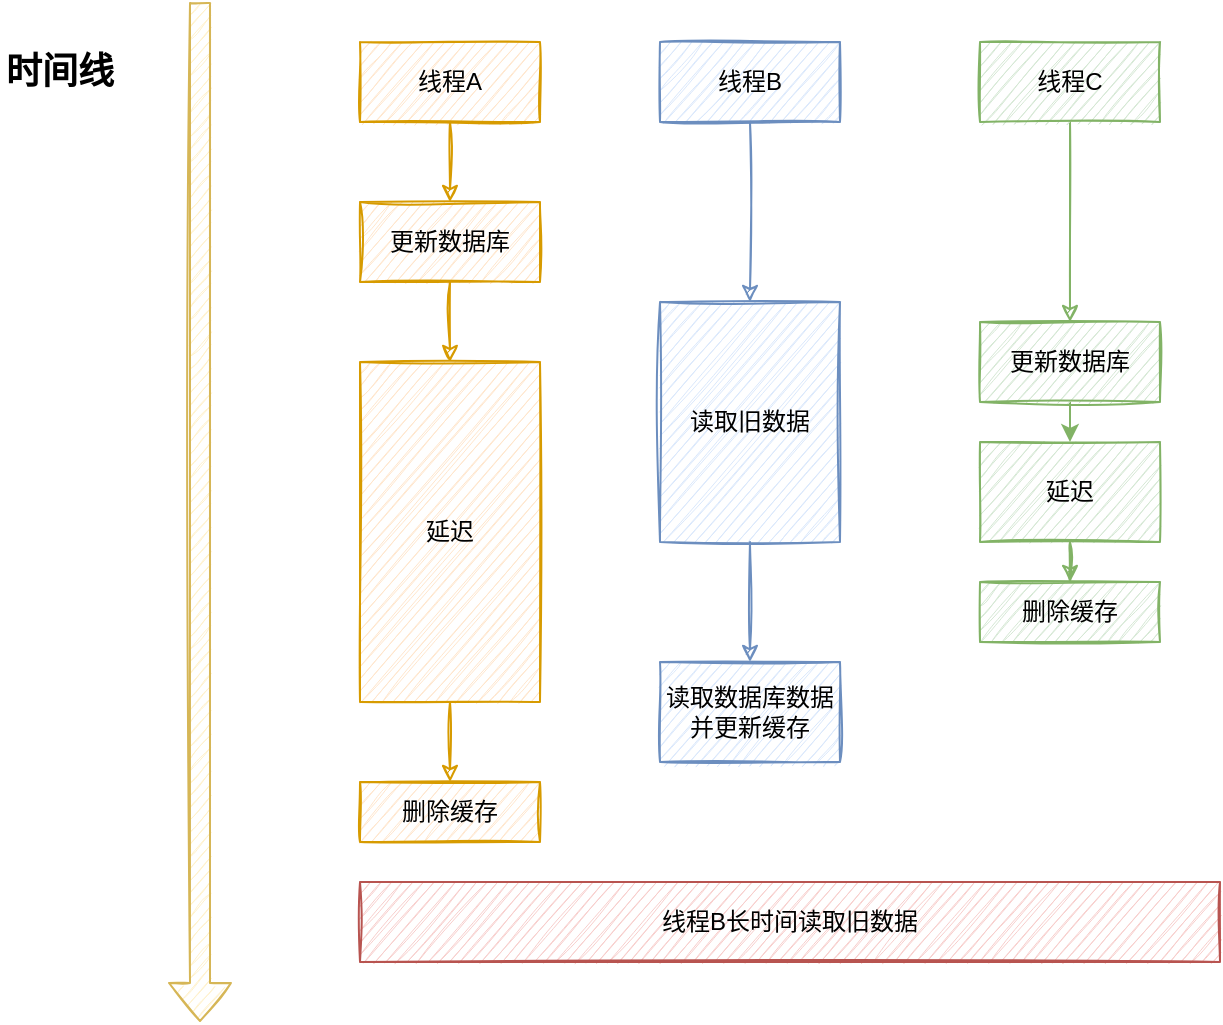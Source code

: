 <mxfile version="20.0.3" type="github">
  <diagram id="jPS-9-22FMXBOKT1L98g" name="第 1 页">
    <mxGraphModel dx="1422" dy="762" grid="1" gridSize="10" guides="1" tooltips="1" connect="1" arrows="1" fold="1" page="1" pageScale="1" pageWidth="2500" pageHeight="1600" math="0" shadow="0">
      <root>
        <mxCell id="0" />
        <mxCell id="1" parent="0" />
        <mxCell id="KiZYvZzVOd2lVrMkMhb5-1" value="" style="shape=flexArrow;endArrow=classic;html=1;rounded=0;width=10;fillColor=#fff2cc;strokeColor=#d6b656;sketch=1;" edge="1" parent="1">
          <mxGeometry width="50" height="50" relative="1" as="geometry">
            <mxPoint x="250" y="140" as="sourcePoint" />
            <mxPoint x="250" y="650" as="targetPoint" />
          </mxGeometry>
        </mxCell>
        <mxCell id="KiZYvZzVOd2lVrMkMhb5-10" value="" style="edgeStyle=orthogonalEdgeStyle;rounded=0;orthogonalLoop=1;jettySize=auto;html=1;fillColor=#dae8fc;strokeColor=#6c8ebf;sketch=1;" edge="1" parent="1" source="KiZYvZzVOd2lVrMkMhb5-3" target="KiZYvZzVOd2lVrMkMhb5-9">
          <mxGeometry relative="1" as="geometry" />
        </mxCell>
        <mxCell id="KiZYvZzVOd2lVrMkMhb5-3" value="线程B" style="rounded=0;whiteSpace=wrap;html=1;fillColor=#dae8fc;strokeColor=#6c8ebf;sketch=1;" vertex="1" parent="1">
          <mxGeometry x="480" y="160" width="90" height="40" as="geometry" />
        </mxCell>
        <mxCell id="KiZYvZzVOd2lVrMkMhb5-17" style="edgeStyle=orthogonalEdgeStyle;rounded=0;orthogonalLoop=1;jettySize=auto;html=1;exitX=0.5;exitY=1;exitDx=0;exitDy=0;fillColor=#d5e8d4;strokeColor=#82b366;sketch=1;" edge="1" parent="1" source="KiZYvZzVOd2lVrMkMhb5-4" target="KiZYvZzVOd2lVrMkMhb5-16">
          <mxGeometry relative="1" as="geometry" />
        </mxCell>
        <mxCell id="KiZYvZzVOd2lVrMkMhb5-4" value="线程C" style="rounded=0;whiteSpace=wrap;html=1;fillColor=#d5e8d4;strokeColor=#82b366;sketch=1;" vertex="1" parent="1">
          <mxGeometry x="640" y="160" width="90" height="40" as="geometry" />
        </mxCell>
        <mxCell id="KiZYvZzVOd2lVrMkMhb5-21" value="" style="edgeStyle=orthogonalEdgeStyle;rounded=0;orthogonalLoop=1;jettySize=auto;html=1;fillColor=#dae8fc;strokeColor=#6c8ebf;sketch=1;" edge="1" parent="1" source="KiZYvZzVOd2lVrMkMhb5-9" target="KiZYvZzVOd2lVrMkMhb5-20">
          <mxGeometry relative="1" as="geometry" />
        </mxCell>
        <mxCell id="KiZYvZzVOd2lVrMkMhb5-9" value="读取旧数据" style="rounded=0;whiteSpace=wrap;html=1;fillColor=#dae8fc;strokeColor=#6c8ebf;sketch=1;" vertex="1" parent="1">
          <mxGeometry x="480" y="290" width="90" height="120" as="geometry" />
        </mxCell>
        <mxCell id="KiZYvZzVOd2lVrMkMhb5-19" style="edgeStyle=orthogonalEdgeStyle;rounded=0;orthogonalLoop=1;jettySize=auto;html=1;exitX=0.5;exitY=1;exitDx=0;exitDy=0;entryX=0.5;entryY=0;entryDx=0;entryDy=0;fillColor=#d5e8d4;strokeColor=#82b366;" edge="1" parent="1" source="KiZYvZzVOd2lVrMkMhb5-16" target="KiZYvZzVOd2lVrMkMhb5-18">
          <mxGeometry relative="1" as="geometry" />
        </mxCell>
        <mxCell id="KiZYvZzVOd2lVrMkMhb5-16" value="更新数据库" style="rounded=0;whiteSpace=wrap;html=1;fillColor=#d5e8d4;strokeColor=#82b366;sketch=1;" vertex="1" parent="1">
          <mxGeometry x="640" y="300" width="90" height="40" as="geometry" />
        </mxCell>
        <mxCell id="KiZYvZzVOd2lVrMkMhb5-23" value="" style="edgeStyle=orthogonalEdgeStyle;rounded=0;orthogonalLoop=1;jettySize=auto;html=1;sketch=1;fillColor=#d5e8d4;strokeColor=#82b366;" edge="1" parent="1" source="KiZYvZzVOd2lVrMkMhb5-18" target="KiZYvZzVOd2lVrMkMhb5-22">
          <mxGeometry relative="1" as="geometry" />
        </mxCell>
        <mxCell id="KiZYvZzVOd2lVrMkMhb5-18" value="延迟" style="rounded=0;whiteSpace=wrap;html=1;fillColor=#d5e8d4;strokeColor=#82b366;sketch=1;" vertex="1" parent="1">
          <mxGeometry x="640" y="360" width="90" height="50" as="geometry" />
        </mxCell>
        <mxCell id="KiZYvZzVOd2lVrMkMhb5-20" value="读取数据库数据并更新缓存" style="rounded=0;whiteSpace=wrap;html=1;fillColor=#dae8fc;strokeColor=#6c8ebf;sketch=1;" vertex="1" parent="1">
          <mxGeometry x="480" y="470" width="90" height="50" as="geometry" />
        </mxCell>
        <mxCell id="KiZYvZzVOd2lVrMkMhb5-22" value="删除缓存" style="rounded=0;whiteSpace=wrap;html=1;fillColor=#d5e8d4;strokeColor=#82b366;sketch=1;" vertex="1" parent="1">
          <mxGeometry x="640" y="430" width="90" height="30" as="geometry" />
        </mxCell>
        <mxCell id="KiZYvZzVOd2lVrMkMhb5-24" value="线程B长时间读取旧数据" style="rounded=0;whiteSpace=wrap;html=1;sketch=1;fillColor=#f8cecc;strokeColor=#b85450;" vertex="1" parent="1">
          <mxGeometry x="330" y="580" width="430" height="40" as="geometry" />
        </mxCell>
        <mxCell id="KiZYvZzVOd2lVrMkMhb5-25" value="&lt;font style=&quot;font-size: 18px;&quot;&gt;&lt;b&gt;时间线&lt;/b&gt;&lt;/font&gt;" style="text;html=1;strokeColor=none;fillColor=none;align=center;verticalAlign=middle;whiteSpace=wrap;rounded=0;sketch=1;" vertex="1" parent="1">
          <mxGeometry x="150" y="160" width="60" height="30" as="geometry" />
        </mxCell>
        <mxCell id="KiZYvZzVOd2lVrMkMhb5-2" value="线程A" style="rounded=0;whiteSpace=wrap;html=1;sketch=1;fillColor=#ffe6cc;strokeColor=#d79b00;" vertex="1" parent="1">
          <mxGeometry x="330" y="160" width="90" height="40" as="geometry" />
        </mxCell>
        <mxCell id="KiZYvZzVOd2lVrMkMhb5-5" value="更新数据库" style="rounded=0;whiteSpace=wrap;html=1;sketch=1;fillColor=#ffe6cc;strokeColor=#d79b00;" vertex="1" parent="1">
          <mxGeometry x="330" y="240" width="90" height="40" as="geometry" />
        </mxCell>
        <mxCell id="KiZYvZzVOd2lVrMkMhb5-6" value="" style="edgeStyle=orthogonalEdgeStyle;rounded=0;orthogonalLoop=1;jettySize=auto;html=1;sketch=1;fillColor=#ffe6cc;strokeColor=#d79b00;" edge="1" parent="1" source="KiZYvZzVOd2lVrMkMhb5-2" target="KiZYvZzVOd2lVrMkMhb5-5">
          <mxGeometry relative="1" as="geometry" />
        </mxCell>
        <mxCell id="KiZYvZzVOd2lVrMkMhb5-7" value="删除缓存" style="rounded=0;whiteSpace=wrap;html=1;sketch=1;fillColor=#ffe6cc;strokeColor=#d79b00;" vertex="1" parent="1">
          <mxGeometry x="330" y="530" width="90" height="30" as="geometry" />
        </mxCell>
        <mxCell id="KiZYvZzVOd2lVrMkMhb5-13" style="edgeStyle=orthogonalEdgeStyle;rounded=0;orthogonalLoop=1;jettySize=auto;html=1;exitX=0.5;exitY=1;exitDx=0;exitDy=0;entryX=0.5;entryY=0;entryDx=0;entryDy=0;sketch=1;fillColor=#ffe6cc;strokeColor=#d79b00;" edge="1" parent="1" source="KiZYvZzVOd2lVrMkMhb5-11" target="KiZYvZzVOd2lVrMkMhb5-7">
          <mxGeometry relative="1" as="geometry" />
        </mxCell>
        <mxCell id="KiZYvZzVOd2lVrMkMhb5-11" value="延迟" style="rounded=0;whiteSpace=wrap;html=1;sketch=1;fillColor=#ffe6cc;strokeColor=#d79b00;" vertex="1" parent="1">
          <mxGeometry x="330" y="320" width="90" height="170" as="geometry" />
        </mxCell>
        <mxCell id="KiZYvZzVOd2lVrMkMhb5-12" value="" style="edgeStyle=orthogonalEdgeStyle;rounded=0;orthogonalLoop=1;jettySize=auto;html=1;sketch=1;fillColor=#ffe6cc;strokeColor=#d79b00;" edge="1" parent="1" source="KiZYvZzVOd2lVrMkMhb5-5" target="KiZYvZzVOd2lVrMkMhb5-11">
          <mxGeometry relative="1" as="geometry" />
        </mxCell>
      </root>
    </mxGraphModel>
  </diagram>
</mxfile>
